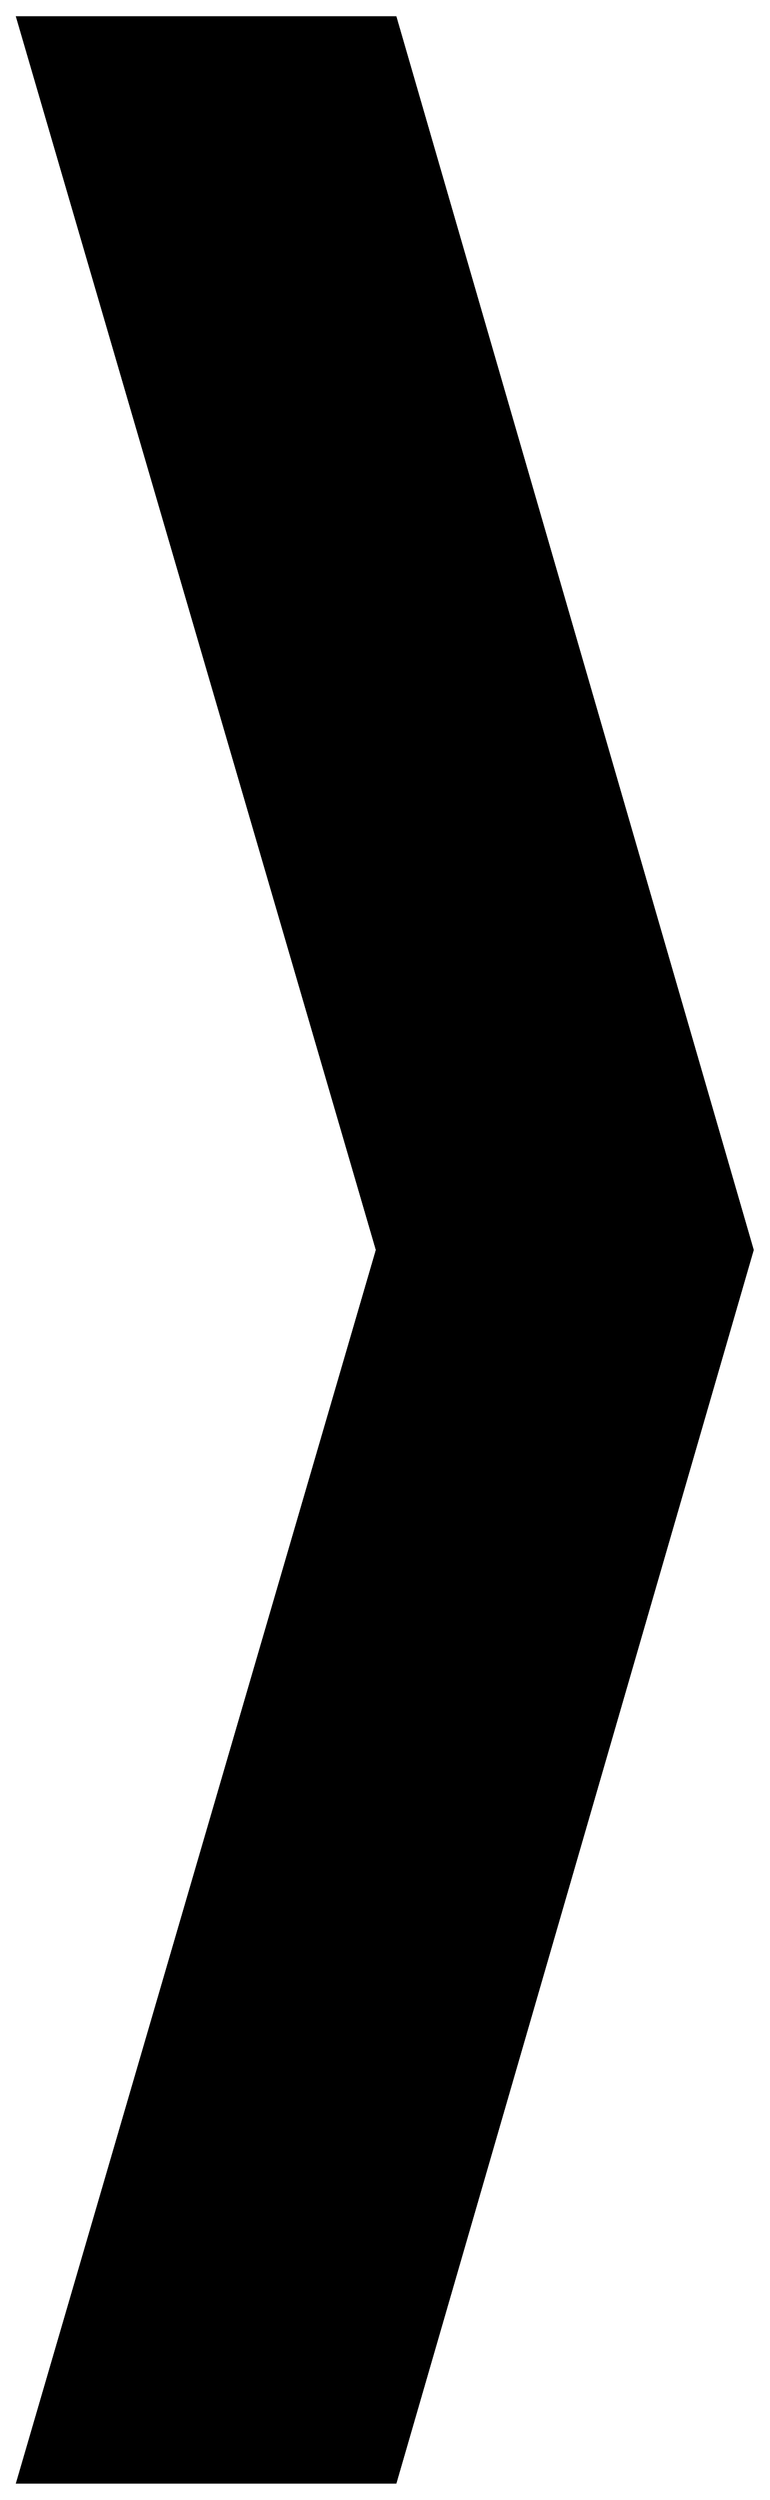 


\begin{tikzpicture}[y=0.80pt, x=0.80pt, yscale=-1.0, xscale=1.0, inner sep=0pt, outer sep=0pt]
\begin{scope}[shift={(100.0,1706.0)},nonzero rule]
  \path[draw=.,fill=.,line width=1.600pt] (629.0,-582.0) --
    (354.0,367.0) -- (63.0,367.0) -- (340.0,-582.0) --
    (63.0,-1531.0) -- (354.0,-1531.0) -- (629.0,-582.0) --
    cycle;
\end{scope}

\end{tikzpicture}

